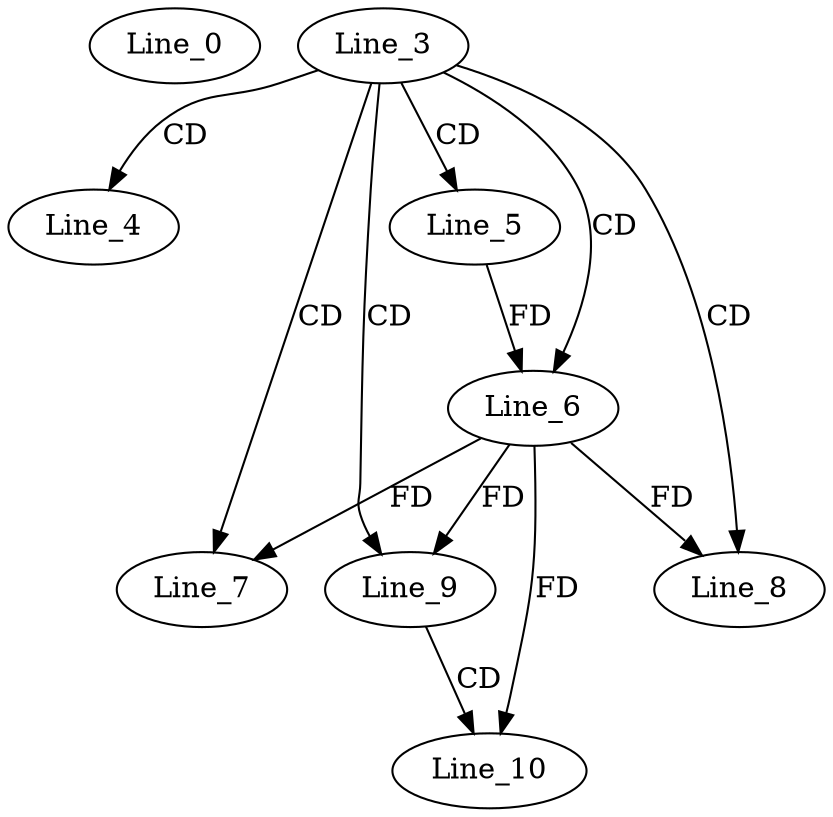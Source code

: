 digraph G {
  Line_0;
  Line_3;
  Line_4;
  Line_5;
  Line_6;
  Line_6;
  Line_7;
  Line_8;
  Line_9;
  Line_9;
  Line_10;
  Line_10;
  Line_3 -> Line_4 [ label="CD" ];
  Line_3 -> Line_5 [ label="CD" ];
  Line_3 -> Line_6 [ label="CD" ];
  Line_5 -> Line_6 [ label="FD" ];
  Line_3 -> Line_7 [ label="CD" ];
  Line_6 -> Line_7 [ label="FD" ];
  Line_3 -> Line_8 [ label="CD" ];
  Line_6 -> Line_8 [ label="FD" ];
  Line_3 -> Line_9 [ label="CD" ];
  Line_6 -> Line_9 [ label="FD" ];
  Line_9 -> Line_10 [ label="CD" ];
  Line_6 -> Line_10 [ label="FD" ];
}

